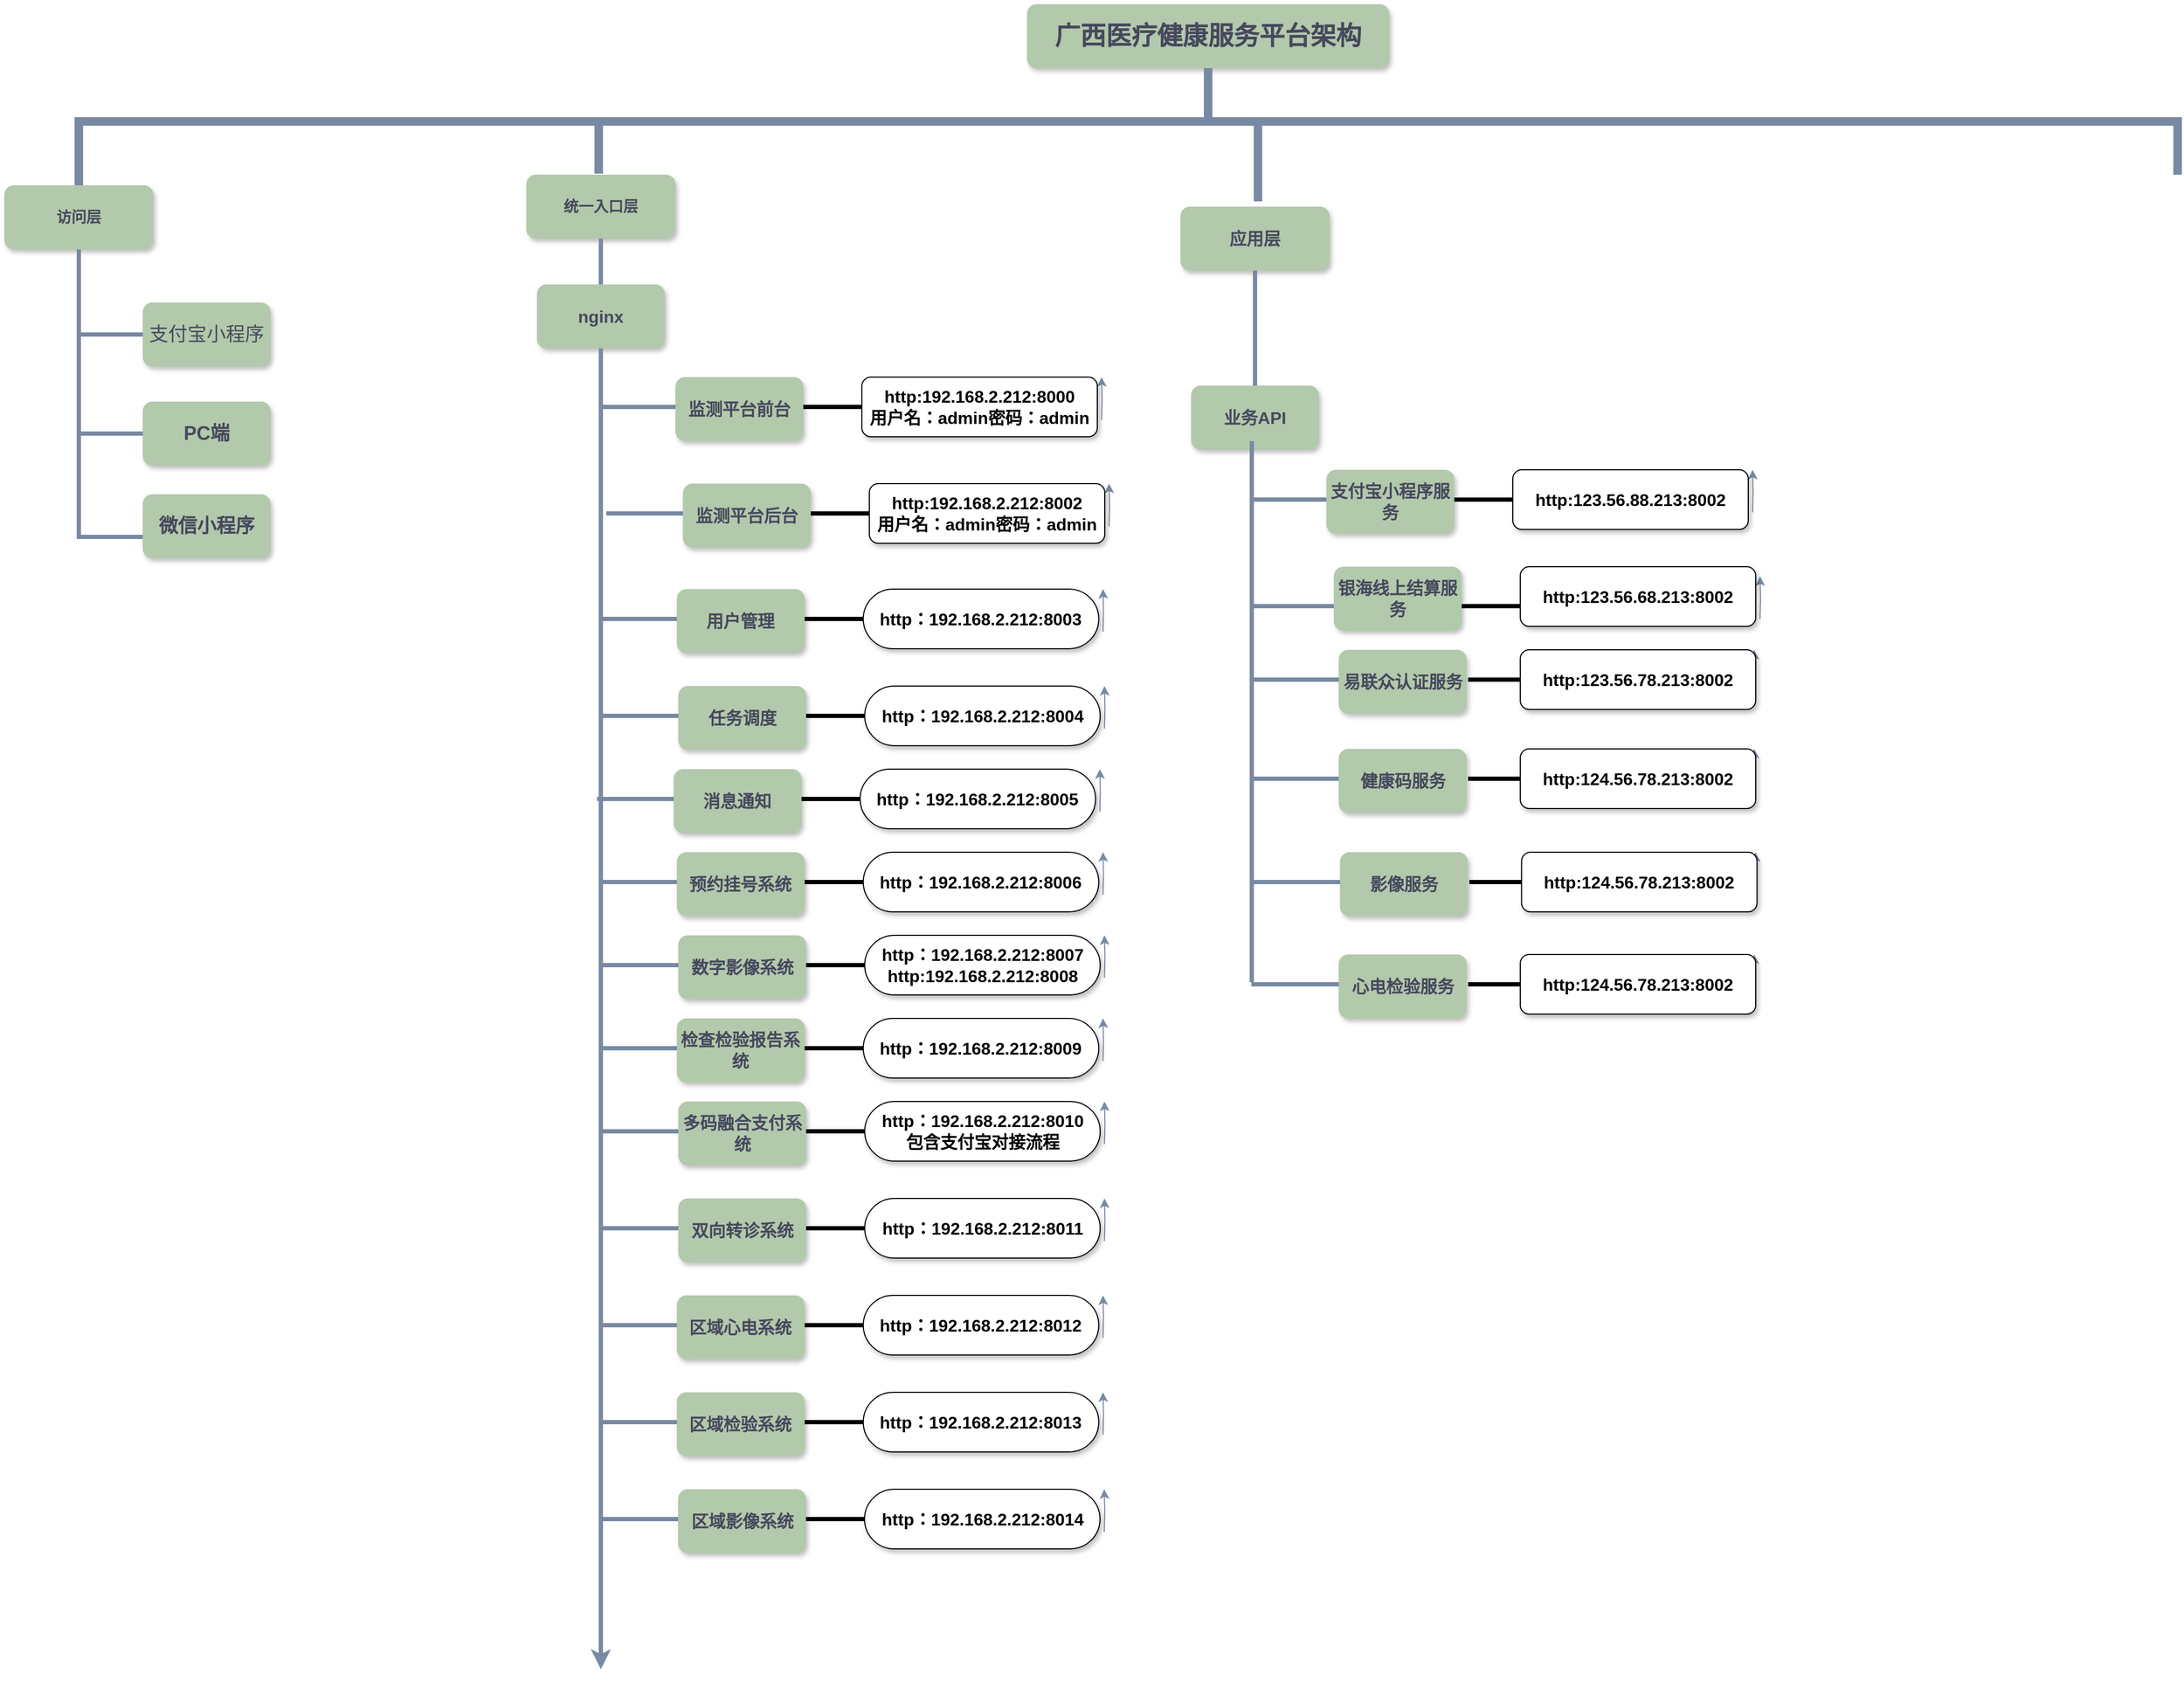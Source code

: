 <mxfile version="13.9.2" type="github">
  <diagram name="Page-1" id="64c3da0e-402f-94eb-ee01-a36477274f13">
    <mxGraphModel dx="2844" dy="1524" grid="1" gridSize="13" guides="1" tooltips="1" connect="1" arrows="1" fold="1" page="1" pageScale="1" pageWidth="1169" pageHeight="826" math="0" shadow="0">
      <root>
        <mxCell id="0" />
        <mxCell id="1" parent="0" />
        <mxCell id="2" value="广西医疗健康服务平台架构" style="whiteSpace=wrap;rounded=1;shadow=1;fillColor=#B2C9AB;strokeColor=none;fontColor=#46495D;fontStyle=1;fontSize=24" parent="1" vertex="1">
          <mxGeometry x="1000" y="10" width="340" height="60" as="geometry" />
        </mxCell>
        <mxCell id="3" value="访问层" style="whiteSpace=wrap;rounded=1;fillColor=#B2C9AB;strokeColor=none;shadow=1;fontColor=#46495D;fontStyle=1;fontSize=14" parent="1" vertex="1">
          <mxGeometry x="40" y="180" width="140" height="60" as="geometry" />
        </mxCell>
        <mxCell id="4" value="统一入口层" style="whiteSpace=wrap;rounded=1;fillColor=#B2C9AB;strokeColor=none;shadow=1;fontColor=#46495D;fontStyle=1;fontSize=14" parent="1" vertex="1">
          <mxGeometry x="530" y="170.0" width="140" height="60" as="geometry" />
        </mxCell>
        <mxCell id="23" value="支付宝小程序" style="whiteSpace=wrap;rounded=1;fillColor=#B2C9AB;strokeColor=none;shadow=1;fontColor=#46495D;fontStyle=0;fontSize=18;" parent="1" vertex="1">
          <mxGeometry x="170.0" y="290.0" width="120" height="60" as="geometry" />
        </mxCell>
        <mxCell id="24" value="PC端" style="whiteSpace=wrap;rounded=1;fillColor=#B2C9AB;strokeColor=none;shadow=1;fontColor=#46495D;fontStyle=1;fontSize=18;" parent="1" vertex="1">
          <mxGeometry x="170.0" y="383.0" width="120" height="60" as="geometry" />
        </mxCell>
        <mxCell id="26" value="微信小程序" style="whiteSpace=wrap;rounded=1;fillColor=#B2C9AB;strokeColor=none;shadow=1;fontColor=#46495D;fontStyle=1;fontSize=18;" parent="1" vertex="1">
          <mxGeometry x="170.0" y="470.0" width="120" height="60" as="geometry" />
        </mxCell>
        <mxCell id="43" value="nginx" style="whiteSpace=wrap;rounded=1;fillColor=#B2C9AB;strokeColor=none;shadow=1;fontColor=#46495D;fontStyle=1;fontSize=16;" parent="1" vertex="1">
          <mxGeometry x="540.0" y="273.0" width="120" height="60" as="geometry" />
        </mxCell>
        <mxCell id="103" value="" style="edgeStyle=elbowEdgeStyle;elbow=vertical;rounded=0;fontColor=#46495D;endArrow=none;endFill=0;strokeWidth=4;strokeColor=#788AA3;" parent="1" source="3" edge="1">
          <mxGeometry width="100" height="100" relative="1" as="geometry">
            <mxPoint x="20" y="290" as="sourcePoint" />
            <mxPoint x="110" y="360" as="targetPoint" />
          </mxGeometry>
        </mxCell>
        <mxCell id="105" value="" style="edgeStyle=elbowEdgeStyle;elbow=horizontal;rounded=0;fontColor=#46495D;endArrow=none;endFill=0;strokeWidth=4;strokeColor=#788AA3;" parent="1" target="23" edge="1">
          <mxGeometry width="100" height="100" relative="1" as="geometry">
            <mxPoint x="110" y="360" as="sourcePoint" />
            <mxPoint x="110" y="380" as="targetPoint" />
            <Array as="points">
              <mxPoint x="110" y="430" />
              <mxPoint x="50" y="380" />
            </Array>
          </mxGeometry>
        </mxCell>
        <mxCell id="106" value="" style="edgeStyle=elbowEdgeStyle;elbow=horizontal;rounded=0;fontColor=#46495D;endArrow=none;endFill=0;strokeWidth=4;strokeColor=#788AA3;" parent="1" target="24" edge="1">
          <mxGeometry width="100" height="100" relative="1" as="geometry">
            <mxPoint x="110" y="360" as="sourcePoint" />
            <mxPoint x="80" y="440" as="targetPoint" />
            <Array as="points">
              <mxPoint x="110" y="480" />
              <mxPoint x="50" y="400" />
            </Array>
          </mxGeometry>
        </mxCell>
        <mxCell id="109" value="" style="edgeStyle=elbowEdgeStyle;elbow=horizontal;rounded=0;fontColor=#46495D;endArrow=none;endFill=0;strokeWidth=4;strokeColor=#788AA3;" parent="1" target="26" edge="1">
          <mxGeometry width="100" height="100" relative="1" as="geometry">
            <mxPoint x="110" y="340" as="sourcePoint" />
            <mxPoint x="100" y="460" as="targetPoint" />
            <Array as="points">
              <mxPoint x="110" y="510" />
              <mxPoint x="50" y="410" />
            </Array>
          </mxGeometry>
        </mxCell>
        <mxCell id="116" value="" style="edgeStyle=elbowEdgeStyle;elbow=vertical;rounded=0;fontColor=#46495D;endArrow=none;endFill=0;strokeWidth=4;strokeColor=#788AA3;" parent="1" source="4" target="43" edge="1">
          <mxGeometry width="100" height="100" relative="1" as="geometry">
            <mxPoint x="240" y="240.0" as="sourcePoint" />
            <mxPoint x="140" y="310" as="targetPoint" />
          </mxGeometry>
        </mxCell>
        <mxCell id="D-E3E2ECpoi-iPH8ubSQ-251" value="" style="edgeStyle=orthogonalEdgeStyle;curved=0;rounded=1;sketch=0;orthogonalLoop=1;jettySize=auto;html=1;strokeColor=#788AA3;fillColor=#B2C9AB;fontSize=18;fontColor=#46495D;" edge="1" parent="1">
          <mxGeometry relative="1" as="geometry">
            <mxPoint x="1070.0" y="400" as="sourcePoint" />
            <mxPoint x="1070.0" y="360" as="targetPoint" />
          </mxGeometry>
        </mxCell>
        <mxCell id="229" value="" style="edgeStyle=elbowEdgeStyle;elbow=vertical;rounded=0;fontColor=#46495D;endArrow=none;endFill=0;strokeWidth=8;strokeColor=#788AA3;" parent="1" source="2" target="3" edge="1">
          <mxGeometry width="100" height="100" relative="1" as="geometry">
            <mxPoint x="540" y="140" as="sourcePoint" />
            <mxPoint x="640" y="40" as="targetPoint" />
            <Array as="points">
              <mxPoint x="637" y="120" />
            </Array>
          </mxGeometry>
        </mxCell>
        <mxCell id="234" value="" style="edgeStyle=elbowEdgeStyle;elbow=vertical;rounded=0;fontColor=#46495D;endArrow=none;endFill=0;strokeWidth=8;strokeColor=#788AA3;" parent="1" source="2" edge="1">
          <mxGeometry width="100" height="100" relative="1" as="geometry">
            <mxPoint x="590" y="190" as="sourcePoint" />
            <mxPoint x="2080" y="170.0" as="targetPoint" />
            <Array as="points">
              <mxPoint x="1677" y="120" />
            </Array>
          </mxGeometry>
        </mxCell>
        <mxCell id="D-E3E2ECpoi-iPH8ubSQ-250" value="" style="edgeStyle=elbowEdgeStyle;elbow=vertical;rounded=0;fontColor=#46495D;endArrow=none;endFill=0;strokeWidth=8;strokeColor=#788AA3;" edge="1" parent="1">
          <mxGeometry width="100" height="100" relative="1" as="geometry">
            <mxPoint x="598" y="117" as="sourcePoint" />
            <mxPoint x="598" y="169" as="targetPoint" />
          </mxGeometry>
        </mxCell>
        <mxCell id="D-E3E2ECpoi-iPH8ubSQ-332" style="edgeStyle=orthogonalEdgeStyle;curved=0;rounded=1;sketch=0;orthogonalLoop=1;jettySize=auto;html=1;exitX=1;exitY=0.5;exitDx=0;exitDy=0;exitPerimeter=0;strokeColor=#788AA3;strokeWidth=4;fillColor=#B2C9AB;fontSize=16;fontColor=#46495D;" edge="1" parent="1" source="D-E3E2ECpoi-iPH8ubSQ-257">
          <mxGeometry relative="1" as="geometry">
            <mxPoint x="600" y="1573" as="targetPoint" />
          </mxGeometry>
        </mxCell>
        <mxCell id="D-E3E2ECpoi-iPH8ubSQ-257" value="" style="line;strokeWidth=4;direction=south;html=1;rounded=0;sketch=0;fillColor=#B2C9AB;fontSize=16;fontColor=#46495D;strokeColor=#788AA3;" vertex="1" parent="1">
          <mxGeometry x="595" y="333" width="10" height="967" as="geometry" />
        </mxCell>
        <mxCell id="D-E3E2ECpoi-iPH8ubSQ-258" value="" style="line;strokeWidth=4;html=1;perimeter=backbonePerimeter;points=[];outlineConnect=0;rounded=0;sketch=0;fillColor=#B2C9AB;fontSize=16;fontColor=#46495D;strokeColor=#788AA3;" vertex="1" parent="1">
          <mxGeometry x="598" y="383" width="104" height="10" as="geometry" />
        </mxCell>
        <mxCell id="D-E3E2ECpoi-iPH8ubSQ-263" value="监测平台前台" style="whiteSpace=wrap;rounded=1;fillColor=#B2C9AB;strokeColor=none;shadow=1;fontColor=#46495D;fontStyle=1;fontSize=16;" vertex="1" parent="1">
          <mxGeometry x="670.0" y="360.0" width="120" height="60" as="geometry" />
        </mxCell>
        <mxCell id="D-E3E2ECpoi-iPH8ubSQ-266" value="" style="line;strokeWidth=4;html=1;perimeter=backbonePerimeter;points=[];outlineConnect=0;rounded=0;sketch=0;fillColor=#B2C9AB;fontSize=16;fontColor=#46495D;" vertex="1" parent="1">
          <mxGeometry x="790" y="383" width="81" height="10" as="geometry" />
        </mxCell>
        <mxCell id="D-E3E2ECpoi-iPH8ubSQ-267" value="http:192.168.2.212:8000&#xa;用户名：admin密码：admin" style="whiteSpace=wrap;rounded=1;shadow=1;fontStyle=1;fontSize=16;" vertex="1" parent="1">
          <mxGeometry x="845" y="360" width="221" height="56" as="geometry" />
        </mxCell>
        <mxCell id="D-E3E2ECpoi-iPH8ubSQ-269" value="" style="edgeStyle=orthogonalEdgeStyle;curved=0;rounded=1;sketch=0;orthogonalLoop=1;jettySize=auto;html=1;strokeColor=#788AA3;fillColor=#B2C9AB;fontSize=18;fontColor=#46495D;" edge="1" parent="1">
          <mxGeometry relative="1" as="geometry">
            <mxPoint x="1077.0" y="500" as="sourcePoint" />
            <mxPoint x="1077.0" y="460" as="targetPoint" />
          </mxGeometry>
        </mxCell>
        <mxCell id="D-E3E2ECpoi-iPH8ubSQ-270" value="" style="line;strokeWidth=4;html=1;perimeter=backbonePerimeter;points=[];outlineConnect=0;rounded=0;sketch=0;fillColor=#B2C9AB;fontSize=16;fontColor=#46495D;strokeColor=#788AA3;" vertex="1" parent="1">
          <mxGeometry x="605" y="483" width="104" height="10" as="geometry" />
        </mxCell>
        <mxCell id="D-E3E2ECpoi-iPH8ubSQ-271" value="监测平台后台" style="whiteSpace=wrap;rounded=1;fillColor=#B2C9AB;strokeColor=none;shadow=1;fontColor=#46495D;fontStyle=1;fontSize=16;" vertex="1" parent="1">
          <mxGeometry x="677.0" y="460.0" width="120" height="60" as="geometry" />
        </mxCell>
        <mxCell id="D-E3E2ECpoi-iPH8ubSQ-272" value="" style="line;strokeWidth=4;html=1;perimeter=backbonePerimeter;points=[];outlineConnect=0;rounded=0;sketch=0;fillColor=#B2C9AB;fontSize=16;fontColor=#46495D;" vertex="1" parent="1">
          <mxGeometry x="797" y="483" width="81" height="10" as="geometry" />
        </mxCell>
        <mxCell id="D-E3E2ECpoi-iPH8ubSQ-273" value="http:192.168.2.212:8002&#xa;用户名：admin密码：admin" style="whiteSpace=wrap;rounded=1;shadow=1;fontStyle=1;fontSize=16;" vertex="1" parent="1">
          <mxGeometry x="852" y="460" width="221" height="56" as="geometry" />
        </mxCell>
        <mxCell id="D-E3E2ECpoi-iPH8ubSQ-278" value="" style="edgeStyle=orthogonalEdgeStyle;curved=0;rounded=1;sketch=0;orthogonalLoop=1;jettySize=auto;html=1;strokeColor=#788AA3;fillColor=#B2C9AB;fontSize=18;fontColor=#46495D;" edge="1" parent="1">
          <mxGeometry relative="1" as="geometry">
            <mxPoint x="1071.33" y="599" as="sourcePoint" />
            <mxPoint x="1071.33" y="559" as="targetPoint" />
          </mxGeometry>
        </mxCell>
        <mxCell id="D-E3E2ECpoi-iPH8ubSQ-279" value="" style="line;strokeWidth=4;html=1;perimeter=backbonePerimeter;points=[];outlineConnect=0;rounded=0;sketch=0;fillColor=#B2C9AB;fontSize=16;fontColor=#46495D;strokeColor=#788AA3;" vertex="1" parent="1">
          <mxGeometry x="599.33" y="582" width="97" height="10" as="geometry" />
        </mxCell>
        <mxCell id="D-E3E2ECpoi-iPH8ubSQ-280" value="用户管理" style="whiteSpace=wrap;rounded=1;fillColor=#B2C9AB;strokeColor=none;shadow=1;fontColor=#46495D;fontStyle=1;fontSize=16;" vertex="1" parent="1">
          <mxGeometry x="671.33" y="559.0" width="120" height="60" as="geometry" />
        </mxCell>
        <mxCell id="D-E3E2ECpoi-iPH8ubSQ-281" value="" style="line;strokeWidth=4;html=1;perimeter=backbonePerimeter;points=[];outlineConnect=0;rounded=0;sketch=0;fillColor=#B2C9AB;fontSize=16;fontColor=#46495D;" vertex="1" parent="1">
          <mxGeometry x="791.33" y="582" width="81" height="10" as="geometry" />
        </mxCell>
        <mxCell id="D-E3E2ECpoi-iPH8ubSQ-282" value="http：192.168.2.212:8003" style="whiteSpace=wrap;rounded=1;shadow=1;fontStyle=1;fontSize=16;arcSize=50;" vertex="1" parent="1">
          <mxGeometry x="846.33" y="559" width="221" height="56" as="geometry" />
        </mxCell>
        <mxCell id="D-E3E2ECpoi-iPH8ubSQ-283" value="" style="edgeStyle=orthogonalEdgeStyle;curved=0;rounded=1;sketch=0;orthogonalLoop=1;jettySize=auto;html=1;strokeColor=#788AA3;fillColor=#B2C9AB;fontSize=18;fontColor=#46495D;" edge="1" parent="1">
          <mxGeometry relative="1" as="geometry">
            <mxPoint x="1072.67" y="690.0" as="sourcePoint" />
            <mxPoint x="1072.67" y="650.0" as="targetPoint" />
          </mxGeometry>
        </mxCell>
        <mxCell id="D-E3E2ECpoi-iPH8ubSQ-284" value="" style="line;strokeWidth=4;html=1;perimeter=backbonePerimeter;points=[];outlineConnect=0;rounded=0;sketch=0;fillColor=#B2C9AB;fontSize=16;fontColor=#46495D;strokeColor=#788AA3;" vertex="1" parent="1">
          <mxGeometry x="600.67" y="673" width="97" height="10" as="geometry" />
        </mxCell>
        <mxCell id="D-E3E2ECpoi-iPH8ubSQ-285" value="任务调度" style="whiteSpace=wrap;rounded=1;fillColor=#B2C9AB;strokeColor=none;shadow=1;fontColor=#46495D;fontStyle=1;fontSize=16;" vertex="1" parent="1">
          <mxGeometry x="672.67" y="650.0" width="120" height="60" as="geometry" />
        </mxCell>
        <mxCell id="D-E3E2ECpoi-iPH8ubSQ-286" value="" style="line;strokeWidth=4;html=1;perimeter=backbonePerimeter;points=[];outlineConnect=0;rounded=0;sketch=0;fillColor=#B2C9AB;fontSize=16;fontColor=#46495D;" vertex="1" parent="1">
          <mxGeometry x="792.67" y="673" width="81" height="10" as="geometry" />
        </mxCell>
        <mxCell id="D-E3E2ECpoi-iPH8ubSQ-287" value="http：192.168.2.212:8004" style="whiteSpace=wrap;rounded=1;shadow=1;fontStyle=1;fontSize=16;arcSize=50;" vertex="1" parent="1">
          <mxGeometry x="847.67" y="650" width="221" height="56" as="geometry" />
        </mxCell>
        <mxCell id="D-E3E2ECpoi-iPH8ubSQ-288" value="" style="edgeStyle=orthogonalEdgeStyle;curved=0;rounded=1;sketch=0;orthogonalLoop=1;jettySize=auto;html=1;strokeColor=#788AA3;fillColor=#B2C9AB;fontSize=18;fontColor=#46495D;" edge="1" parent="1">
          <mxGeometry relative="1" as="geometry">
            <mxPoint x="1068.34" y="768.0" as="sourcePoint" />
            <mxPoint x="1068.34" y="728.0" as="targetPoint" />
          </mxGeometry>
        </mxCell>
        <mxCell id="D-E3E2ECpoi-iPH8ubSQ-289" value="" style="line;strokeWidth=4;html=1;perimeter=backbonePerimeter;points=[];outlineConnect=0;rounded=0;sketch=0;fillColor=#B2C9AB;fontSize=16;fontColor=#46495D;strokeColor=#788AA3;" vertex="1" parent="1">
          <mxGeometry x="596.34" y="751" width="97" height="10" as="geometry" />
        </mxCell>
        <mxCell id="D-E3E2ECpoi-iPH8ubSQ-290" value="消息通知" style="whiteSpace=wrap;rounded=1;fillColor=#B2C9AB;strokeColor=none;shadow=1;fontColor=#46495D;fontStyle=1;fontSize=16;" vertex="1" parent="1">
          <mxGeometry x="668.34" y="728.0" width="120" height="60" as="geometry" />
        </mxCell>
        <mxCell id="D-E3E2ECpoi-iPH8ubSQ-291" value="" style="line;strokeWidth=4;html=1;perimeter=backbonePerimeter;points=[];outlineConnect=0;rounded=0;sketch=0;fillColor=#B2C9AB;fontSize=16;fontColor=#46495D;" vertex="1" parent="1">
          <mxGeometry x="788.34" y="751" width="81" height="10" as="geometry" />
        </mxCell>
        <mxCell id="D-E3E2ECpoi-iPH8ubSQ-292" value="http：192.168.2.212:8005" style="whiteSpace=wrap;rounded=1;shadow=1;fontStyle=1;fontSize=16;arcSize=50;" vertex="1" parent="1">
          <mxGeometry x="843.34" y="728" width="221" height="56" as="geometry" />
        </mxCell>
        <mxCell id="D-E3E2ECpoi-iPH8ubSQ-295" value="" style="edgeStyle=orthogonalEdgeStyle;curved=0;rounded=1;sketch=0;orthogonalLoop=1;jettySize=auto;html=1;strokeColor=#788AA3;fillColor=#B2C9AB;fontSize=18;fontColor=#46495D;" edge="1" parent="1">
          <mxGeometry relative="1" as="geometry">
            <mxPoint x="1071.33" y="846.0" as="sourcePoint" />
            <mxPoint x="1071.33" y="806.0" as="targetPoint" />
          </mxGeometry>
        </mxCell>
        <mxCell id="D-E3E2ECpoi-iPH8ubSQ-296" value="" style="line;strokeWidth=4;html=1;perimeter=backbonePerimeter;points=[];outlineConnect=0;rounded=0;sketch=0;fillColor=#B2C9AB;fontSize=16;fontColor=#46495D;strokeColor=#788AA3;" vertex="1" parent="1">
          <mxGeometry x="599.33" y="829" width="97" height="10" as="geometry" />
        </mxCell>
        <mxCell id="D-E3E2ECpoi-iPH8ubSQ-297" value="预约挂号系统" style="whiteSpace=wrap;rounded=1;fillColor=#B2C9AB;strokeColor=none;shadow=1;fontColor=#46495D;fontStyle=1;fontSize=16;" vertex="1" parent="1">
          <mxGeometry x="671.33" y="806.0" width="120" height="60" as="geometry" />
        </mxCell>
        <mxCell id="D-E3E2ECpoi-iPH8ubSQ-298" value="" style="line;strokeWidth=4;html=1;perimeter=backbonePerimeter;points=[];outlineConnect=0;rounded=0;sketch=0;fillColor=#B2C9AB;fontSize=16;fontColor=#46495D;" vertex="1" parent="1">
          <mxGeometry x="791.33" y="829" width="81" height="10" as="geometry" />
        </mxCell>
        <mxCell id="D-E3E2ECpoi-iPH8ubSQ-299" value="http：192.168.2.212:8006" style="whiteSpace=wrap;rounded=1;shadow=1;fontStyle=1;fontSize=16;arcSize=50;" vertex="1" parent="1">
          <mxGeometry x="846.33" y="806" width="221" height="56" as="geometry" />
        </mxCell>
        <mxCell id="D-E3E2ECpoi-iPH8ubSQ-303" value="" style="edgeStyle=orthogonalEdgeStyle;curved=0;rounded=1;sketch=0;orthogonalLoop=1;jettySize=auto;html=1;strokeColor=#788AA3;fillColor=#B2C9AB;fontSize=18;fontColor=#46495D;" edge="1" parent="1">
          <mxGeometry relative="1" as="geometry">
            <mxPoint x="1072.67" y="924.0" as="sourcePoint" />
            <mxPoint x="1072.67" y="884.0" as="targetPoint" />
          </mxGeometry>
        </mxCell>
        <mxCell id="D-E3E2ECpoi-iPH8ubSQ-304" value="" style="line;strokeWidth=4;html=1;perimeter=backbonePerimeter;points=[];outlineConnect=0;rounded=0;sketch=0;fillColor=#B2C9AB;fontSize=16;fontColor=#46495D;strokeColor=#788AA3;" vertex="1" parent="1">
          <mxGeometry x="600.67" y="907" width="97" height="10" as="geometry" />
        </mxCell>
        <mxCell id="D-E3E2ECpoi-iPH8ubSQ-305" value="数字影像系统" style="whiteSpace=wrap;rounded=1;fillColor=#B2C9AB;strokeColor=none;shadow=1;fontColor=#46495D;fontStyle=1;fontSize=16;" vertex="1" parent="1">
          <mxGeometry x="672.67" y="884.0" width="120" height="60" as="geometry" />
        </mxCell>
        <mxCell id="D-E3E2ECpoi-iPH8ubSQ-306" value="" style="line;strokeWidth=4;html=1;perimeter=backbonePerimeter;points=[];outlineConnect=0;rounded=0;sketch=0;fillColor=#B2C9AB;fontSize=16;fontColor=#46495D;" vertex="1" parent="1">
          <mxGeometry x="792.67" y="907" width="81" height="10" as="geometry" />
        </mxCell>
        <mxCell id="D-E3E2ECpoi-iPH8ubSQ-307" value="http：192.168.2.212:8007&#xa;http:192.168.2.212:8008" style="whiteSpace=wrap;rounded=1;shadow=1;fontStyle=1;fontSize=16;arcSize=50;" vertex="1" parent="1">
          <mxGeometry x="847.67" y="884" width="221" height="56" as="geometry" />
        </mxCell>
        <mxCell id="D-E3E2ECpoi-iPH8ubSQ-310" value="" style="edgeStyle=orthogonalEdgeStyle;curved=0;rounded=1;sketch=0;orthogonalLoop=1;jettySize=auto;html=1;strokeColor=#788AA3;fillColor=#B2C9AB;fontSize=18;fontColor=#46495D;" edge="1" parent="1">
          <mxGeometry relative="1" as="geometry">
            <mxPoint x="1071.33" y="1002.0" as="sourcePoint" />
            <mxPoint x="1071.33" y="962.0" as="targetPoint" />
          </mxGeometry>
        </mxCell>
        <mxCell id="D-E3E2ECpoi-iPH8ubSQ-311" value="" style="line;strokeWidth=4;html=1;perimeter=backbonePerimeter;points=[];outlineConnect=0;rounded=0;sketch=0;fillColor=#B2C9AB;fontSize=16;fontColor=#46495D;strokeColor=#788AA3;" vertex="1" parent="1">
          <mxGeometry x="599.33" y="985" width="97" height="10" as="geometry" />
        </mxCell>
        <mxCell id="D-E3E2ECpoi-iPH8ubSQ-312" value="检查检验报告系统" style="whiteSpace=wrap;rounded=1;fillColor=#B2C9AB;strokeColor=none;shadow=1;fontColor=#46495D;fontStyle=1;fontSize=16;" vertex="1" parent="1">
          <mxGeometry x="671.33" y="962.0" width="120" height="60" as="geometry" />
        </mxCell>
        <mxCell id="D-E3E2ECpoi-iPH8ubSQ-313" value="" style="line;strokeWidth=4;html=1;perimeter=backbonePerimeter;points=[];outlineConnect=0;rounded=0;sketch=0;fillColor=#B2C9AB;fontSize=16;fontColor=#46495D;" vertex="1" parent="1">
          <mxGeometry x="791.33" y="985" width="81" height="10" as="geometry" />
        </mxCell>
        <mxCell id="D-E3E2ECpoi-iPH8ubSQ-314" value="http：192.168.2.212:8009" style="whiteSpace=wrap;rounded=1;shadow=1;fontStyle=1;fontSize=16;arcSize=50;" vertex="1" parent="1">
          <mxGeometry x="846.33" y="962" width="221" height="56" as="geometry" />
        </mxCell>
        <mxCell id="D-E3E2ECpoi-iPH8ubSQ-317" value="" style="edgeStyle=orthogonalEdgeStyle;curved=0;rounded=1;sketch=0;orthogonalLoop=1;jettySize=auto;html=1;strokeColor=#788AA3;fillColor=#B2C9AB;fontSize=18;fontColor=#46495D;" edge="1" parent="1">
          <mxGeometry relative="1" as="geometry">
            <mxPoint x="1072.67" y="1080.0" as="sourcePoint" />
            <mxPoint x="1072.67" y="1040.0" as="targetPoint" />
          </mxGeometry>
        </mxCell>
        <mxCell id="D-E3E2ECpoi-iPH8ubSQ-318" value="" style="line;strokeWidth=4;html=1;perimeter=backbonePerimeter;points=[];outlineConnect=0;rounded=0;sketch=0;fillColor=#B2C9AB;fontSize=16;fontColor=#46495D;strokeColor=#788AA3;" vertex="1" parent="1">
          <mxGeometry x="600.67" y="1063" width="97" height="10" as="geometry" />
        </mxCell>
        <mxCell id="D-E3E2ECpoi-iPH8ubSQ-319" value="多码融合支付系统" style="whiteSpace=wrap;rounded=1;fillColor=#B2C9AB;strokeColor=none;shadow=1;fontColor=#46495D;fontStyle=1;fontSize=16;" vertex="1" parent="1">
          <mxGeometry x="672.67" y="1040" width="120" height="60" as="geometry" />
        </mxCell>
        <mxCell id="D-E3E2ECpoi-iPH8ubSQ-320" value="" style="line;strokeWidth=4;html=1;perimeter=backbonePerimeter;points=[];outlineConnect=0;rounded=0;sketch=0;fillColor=#B2C9AB;fontSize=16;fontColor=#46495D;" vertex="1" parent="1">
          <mxGeometry x="792.67" y="1063" width="81" height="10" as="geometry" />
        </mxCell>
        <mxCell id="D-E3E2ECpoi-iPH8ubSQ-321" value="http：192.168.2.212:8010&#xa;包含支付宝对接流程" style="whiteSpace=wrap;rounded=1;shadow=1;fontStyle=1;fontSize=16;arcSize=50;" vertex="1" parent="1">
          <mxGeometry x="847.67" y="1040" width="221" height="56" as="geometry" />
        </mxCell>
        <mxCell id="D-E3E2ECpoi-iPH8ubSQ-322" value="" style="edgeStyle=orthogonalEdgeStyle;curved=0;rounded=1;sketch=0;orthogonalLoop=1;jettySize=auto;html=1;strokeColor=#788AA3;fillColor=#B2C9AB;fontSize=18;fontColor=#46495D;" edge="1" parent="1">
          <mxGeometry relative="1" as="geometry">
            <mxPoint x="1072.67" y="1171.0" as="sourcePoint" />
            <mxPoint x="1072.67" y="1131.0" as="targetPoint" />
          </mxGeometry>
        </mxCell>
        <mxCell id="D-E3E2ECpoi-iPH8ubSQ-323" value="" style="line;strokeWidth=4;html=1;perimeter=backbonePerimeter;points=[];outlineConnect=0;rounded=0;sketch=0;fillColor=#B2C9AB;fontSize=16;fontColor=#46495D;strokeColor=#788AA3;" vertex="1" parent="1">
          <mxGeometry x="600.67" y="1154" width="97" height="10" as="geometry" />
        </mxCell>
        <mxCell id="D-E3E2ECpoi-iPH8ubSQ-324" value="双向转诊系统" style="whiteSpace=wrap;rounded=1;fillColor=#B2C9AB;strokeColor=none;shadow=1;fontColor=#46495D;fontStyle=1;fontSize=16;" vertex="1" parent="1">
          <mxGeometry x="672.67" y="1131" width="120" height="60" as="geometry" />
        </mxCell>
        <mxCell id="D-E3E2ECpoi-iPH8ubSQ-325" value="" style="line;strokeWidth=4;html=1;perimeter=backbonePerimeter;points=[];outlineConnect=0;rounded=0;sketch=0;fillColor=#B2C9AB;fontSize=16;fontColor=#46495D;" vertex="1" parent="1">
          <mxGeometry x="792.67" y="1154" width="81" height="10" as="geometry" />
        </mxCell>
        <mxCell id="D-E3E2ECpoi-iPH8ubSQ-326" value="http：192.168.2.212:8011" style="whiteSpace=wrap;rounded=1;shadow=1;fontStyle=1;fontSize=16;arcSize=50;" vertex="1" parent="1">
          <mxGeometry x="847.67" y="1131" width="221" height="56" as="geometry" />
        </mxCell>
        <mxCell id="D-E3E2ECpoi-iPH8ubSQ-327" value="" style="edgeStyle=orthogonalEdgeStyle;curved=0;rounded=1;sketch=0;orthogonalLoop=1;jettySize=auto;html=1;strokeColor=#788AA3;fillColor=#B2C9AB;fontSize=18;fontColor=#46495D;" edge="1" parent="1">
          <mxGeometry relative="1" as="geometry">
            <mxPoint x="1071.33" y="1262.0" as="sourcePoint" />
            <mxPoint x="1071.33" y="1222.0" as="targetPoint" />
          </mxGeometry>
        </mxCell>
        <mxCell id="D-E3E2ECpoi-iPH8ubSQ-328" value="" style="line;strokeWidth=4;html=1;perimeter=backbonePerimeter;points=[];outlineConnect=0;rounded=0;sketch=0;fillColor=#B2C9AB;fontSize=16;fontColor=#46495D;strokeColor=#788AA3;" vertex="1" parent="1">
          <mxGeometry x="599.33" y="1245" width="97" height="10" as="geometry" />
        </mxCell>
        <mxCell id="D-E3E2ECpoi-iPH8ubSQ-329" value="区域心电系统" style="whiteSpace=wrap;rounded=1;fillColor=#B2C9AB;strokeColor=none;shadow=1;fontColor=#46495D;fontStyle=1;fontSize=16;" vertex="1" parent="1">
          <mxGeometry x="671.33" y="1222" width="120" height="60" as="geometry" />
        </mxCell>
        <mxCell id="D-E3E2ECpoi-iPH8ubSQ-330" value="" style="line;strokeWidth=4;html=1;perimeter=backbonePerimeter;points=[];outlineConnect=0;rounded=0;sketch=0;fillColor=#B2C9AB;fontSize=16;fontColor=#46495D;" vertex="1" parent="1">
          <mxGeometry x="791.33" y="1245" width="81" height="10" as="geometry" />
        </mxCell>
        <mxCell id="D-E3E2ECpoi-iPH8ubSQ-331" value="http：192.168.2.212:8012" style="whiteSpace=wrap;rounded=1;shadow=1;fontStyle=1;fontSize=16;arcSize=50;" vertex="1" parent="1">
          <mxGeometry x="846.33" y="1222" width="221" height="56" as="geometry" />
        </mxCell>
        <mxCell id="D-E3E2ECpoi-iPH8ubSQ-333" value="" style="edgeStyle=orthogonalEdgeStyle;curved=0;rounded=1;sketch=0;orthogonalLoop=1;jettySize=auto;html=1;strokeColor=#788AA3;fillColor=#B2C9AB;fontSize=18;fontColor=#46495D;" edge="1" parent="1">
          <mxGeometry relative="1" as="geometry">
            <mxPoint x="1071.33" y="1353.0" as="sourcePoint" />
            <mxPoint x="1071.33" y="1313.0" as="targetPoint" />
          </mxGeometry>
        </mxCell>
        <mxCell id="D-E3E2ECpoi-iPH8ubSQ-334" value="" style="line;strokeWidth=4;html=1;perimeter=backbonePerimeter;points=[];outlineConnect=0;rounded=0;sketch=0;fillColor=#B2C9AB;fontSize=16;fontColor=#46495D;strokeColor=#788AA3;" vertex="1" parent="1">
          <mxGeometry x="599.33" y="1336" width="97" height="10" as="geometry" />
        </mxCell>
        <mxCell id="D-E3E2ECpoi-iPH8ubSQ-335" value="区域检验系统" style="whiteSpace=wrap;rounded=1;fillColor=#B2C9AB;strokeColor=none;shadow=1;fontColor=#46495D;fontStyle=1;fontSize=16;" vertex="1" parent="1">
          <mxGeometry x="671.33" y="1313" width="120" height="60" as="geometry" />
        </mxCell>
        <mxCell id="D-E3E2ECpoi-iPH8ubSQ-336" value="" style="line;strokeWidth=4;html=1;perimeter=backbonePerimeter;points=[];outlineConnect=0;rounded=0;sketch=0;fillColor=#B2C9AB;fontSize=16;fontColor=#46495D;" vertex="1" parent="1">
          <mxGeometry x="791.33" y="1336" width="81" height="10" as="geometry" />
        </mxCell>
        <mxCell id="D-E3E2ECpoi-iPH8ubSQ-337" value="http：192.168.2.212:8013" style="whiteSpace=wrap;rounded=1;shadow=1;fontStyle=1;fontSize=16;arcSize=50;" vertex="1" parent="1">
          <mxGeometry x="846.33" y="1313" width="221" height="56" as="geometry" />
        </mxCell>
        <mxCell id="D-E3E2ECpoi-iPH8ubSQ-343" value="" style="edgeStyle=orthogonalEdgeStyle;curved=0;rounded=1;sketch=0;orthogonalLoop=1;jettySize=auto;html=1;strokeColor=#788AA3;fillColor=#B2C9AB;fontSize=18;fontColor=#46495D;" edge="1" parent="1">
          <mxGeometry relative="1" as="geometry">
            <mxPoint x="1072.5" y="1444.0" as="sourcePoint" />
            <mxPoint x="1072.5" y="1404.0" as="targetPoint" />
          </mxGeometry>
        </mxCell>
        <mxCell id="D-E3E2ECpoi-iPH8ubSQ-344" value="" style="line;strokeWidth=4;html=1;perimeter=backbonePerimeter;points=[];outlineConnect=0;rounded=0;sketch=0;fillColor=#B2C9AB;fontSize=16;fontColor=#46495D;strokeColor=#788AA3;" vertex="1" parent="1">
          <mxGeometry x="600.5" y="1427" width="97" height="10" as="geometry" />
        </mxCell>
        <mxCell id="D-E3E2ECpoi-iPH8ubSQ-345" value="区域影像系统" style="whiteSpace=wrap;rounded=1;fillColor=#B2C9AB;strokeColor=none;shadow=1;fontColor=#46495D;fontStyle=1;fontSize=16;" vertex="1" parent="1">
          <mxGeometry x="672.5" y="1404" width="120" height="60" as="geometry" />
        </mxCell>
        <mxCell id="D-E3E2ECpoi-iPH8ubSQ-346" value="" style="line;strokeWidth=4;html=1;perimeter=backbonePerimeter;points=[];outlineConnect=0;rounded=0;sketch=0;fillColor=#B2C9AB;fontSize=16;fontColor=#46495D;" vertex="1" parent="1">
          <mxGeometry x="792.5" y="1427" width="81" height="10" as="geometry" />
        </mxCell>
        <mxCell id="D-E3E2ECpoi-iPH8ubSQ-347" value="http：192.168.2.212:8014" style="whiteSpace=wrap;rounded=1;shadow=1;fontStyle=1;fontSize=16;arcSize=50;" vertex="1" parent="1">
          <mxGeometry x="847.5" y="1404" width="221" height="56" as="geometry" />
        </mxCell>
        <mxCell id="D-E3E2ECpoi-iPH8ubSQ-348" value="应用层" style="whiteSpace=wrap;rounded=1;fillColor=#B2C9AB;strokeColor=none;shadow=1;fontColor=#46495D;fontStyle=1;fontSize=16;" vertex="1" parent="1">
          <mxGeometry x="1144" y="200.0" width="140" height="60" as="geometry" />
        </mxCell>
        <mxCell id="D-E3E2ECpoi-iPH8ubSQ-349" value="业务API" style="whiteSpace=wrap;rounded=1;fillColor=#B2C9AB;strokeColor=none;shadow=1;fontColor=#46495D;fontStyle=1;fontSize=16;" vertex="1" parent="1">
          <mxGeometry x="1154.0" y="368.0" width="120" height="60" as="geometry" />
        </mxCell>
        <mxCell id="D-E3E2ECpoi-iPH8ubSQ-350" value="" style="edgeStyle=elbowEdgeStyle;elbow=vertical;rounded=0;fontColor=#46495D;endArrow=none;endFill=0;strokeWidth=4;strokeColor=#788AA3;" edge="1" parent="1" source="D-E3E2ECpoi-iPH8ubSQ-348" target="D-E3E2ECpoi-iPH8ubSQ-349">
          <mxGeometry width="100" height="100" relative="1" as="geometry">
            <mxPoint x="851" y="327.0" as="sourcePoint" />
            <mxPoint x="751" y="397" as="targetPoint" />
          </mxGeometry>
        </mxCell>
        <mxCell id="D-E3E2ECpoi-iPH8ubSQ-351" value="" style="edgeStyle=orthogonalEdgeStyle;curved=0;rounded=1;sketch=0;orthogonalLoop=1;jettySize=auto;html=1;strokeColor=#788AA3;fillColor=#B2C9AB;fontSize=18;fontColor=#46495D;" edge="1" parent="1">
          <mxGeometry relative="1" as="geometry">
            <mxPoint x="1681.0" y="487" as="sourcePoint" />
            <mxPoint x="1681.0" y="447" as="targetPoint" />
          </mxGeometry>
        </mxCell>
        <mxCell id="D-E3E2ECpoi-iPH8ubSQ-352" value="" style="line;strokeWidth=4;direction=south;html=1;rounded=0;sketch=0;fillColor=#B2C9AB;fontSize=16;fontColor=#46495D;strokeColor=#788AA3;" vertex="1" parent="1">
          <mxGeometry x="1206" y="420" width="10" height="508" as="geometry" />
        </mxCell>
        <mxCell id="D-E3E2ECpoi-iPH8ubSQ-353" value="" style="line;strokeWidth=4;html=1;perimeter=backbonePerimeter;points=[];outlineConnect=0;rounded=0;sketch=0;fillColor=#B2C9AB;fontSize=16;fontColor=#46495D;strokeColor=#788AA3;" vertex="1" parent="1">
          <mxGeometry x="1209" y="470" width="104" height="10" as="geometry" />
        </mxCell>
        <mxCell id="D-E3E2ECpoi-iPH8ubSQ-354" value="支付宝小程序服务" style="whiteSpace=wrap;rounded=1;fillColor=#B2C9AB;strokeColor=none;shadow=1;fontColor=#46495D;fontStyle=1;fontSize=16;" vertex="1" parent="1">
          <mxGeometry x="1281.0" y="447.0" width="120" height="60" as="geometry" />
        </mxCell>
        <mxCell id="D-E3E2ECpoi-iPH8ubSQ-355" value="" style="line;strokeWidth=4;html=1;perimeter=backbonePerimeter;points=[];outlineConnect=0;rounded=0;sketch=0;fillColor=#B2C9AB;fontSize=16;fontColor=#46495D;" vertex="1" parent="1">
          <mxGeometry x="1401" y="470" width="81" height="10" as="geometry" />
        </mxCell>
        <mxCell id="D-E3E2ECpoi-iPH8ubSQ-356" value="http:123.56.88.213:8002" style="whiteSpace=wrap;rounded=1;shadow=1;fontStyle=1;fontSize=16;" vertex="1" parent="1">
          <mxGeometry x="1456" y="447" width="221" height="56" as="geometry" />
        </mxCell>
        <mxCell id="D-E3E2ECpoi-iPH8ubSQ-357" value="" style="edgeStyle=orthogonalEdgeStyle;curved=0;rounded=1;sketch=0;orthogonalLoop=1;jettySize=auto;html=1;strokeColor=#788AA3;fillColor=#B2C9AB;fontSize=18;fontColor=#46495D;" edge="1" parent="1">
          <mxGeometry relative="1" as="geometry">
            <mxPoint x="1688.0" y="587" as="sourcePoint" />
            <mxPoint x="1688.0" y="547" as="targetPoint" />
          </mxGeometry>
        </mxCell>
        <mxCell id="D-E3E2ECpoi-iPH8ubSQ-358" value="" style="line;strokeWidth=4;html=1;perimeter=backbonePerimeter;points=[];outlineConnect=0;rounded=0;sketch=0;fillColor=#B2C9AB;fontSize=16;fontColor=#46495D;strokeColor=#788AA3;" vertex="1" parent="1">
          <mxGeometry x="1209" y="570" width="101" height="10" as="geometry" />
        </mxCell>
        <mxCell id="D-E3E2ECpoi-iPH8ubSQ-359" value="银海线上结算服务" style="whiteSpace=wrap;rounded=1;fillColor=#B2C9AB;strokeColor=none;shadow=1;fontColor=#46495D;fontStyle=1;fontSize=16;" vertex="1" parent="1">
          <mxGeometry x="1288.0" y="538.0" width="120" height="60" as="geometry" />
        </mxCell>
        <mxCell id="D-E3E2ECpoi-iPH8ubSQ-360" value="" style="line;strokeWidth=4;html=1;perimeter=backbonePerimeter;points=[];outlineConnect=0;rounded=0;sketch=0;fillColor=#B2C9AB;fontSize=16;fontColor=#46495D;" vertex="1" parent="1">
          <mxGeometry x="1408" y="570" width="81" height="10" as="geometry" />
        </mxCell>
        <mxCell id="D-E3E2ECpoi-iPH8ubSQ-361" value="http:123.56.68.213:8002" style="whiteSpace=wrap;rounded=1;shadow=1;fontStyle=1;fontSize=16;" vertex="1" parent="1">
          <mxGeometry x="1463" y="538" width="221" height="56" as="geometry" />
        </mxCell>
        <mxCell id="D-E3E2ECpoi-iPH8ubSQ-418" value="" style="line;strokeWidth=8;direction=south;html=1;perimeter=backbonePerimeter;points=[];outlineConnect=0;rounded=0;sketch=0;fontSize=16;fontColor=#46495D;fillColor=#C9C3C6;strokeColor=#788AA3;" vertex="1" parent="1">
          <mxGeometry x="1211.79" y="118" width="10" height="77" as="geometry" />
        </mxCell>
        <mxCell id="D-E3E2ECpoi-iPH8ubSQ-420" value="" style="edgeStyle=orthogonalEdgeStyle;curved=0;rounded=1;sketch=0;orthogonalLoop=1;jettySize=auto;html=1;strokeColor=#788AA3;fillColor=#B2C9AB;fontSize=18;fontColor=#46495D;" edge="1" parent="1">
          <mxGeometry relative="1" as="geometry">
            <mxPoint x="1682.57" y="656" as="sourcePoint" />
            <mxPoint x="1682.57" y="616" as="targetPoint" />
          </mxGeometry>
        </mxCell>
        <mxCell id="D-E3E2ECpoi-iPH8ubSQ-421" value="" style="line;strokeWidth=4;html=1;perimeter=backbonePerimeter;points=[];outlineConnect=0;rounded=0;sketch=0;fillColor=#B2C9AB;fontSize=16;fontColor=#46495D;strokeColor=#788AA3;" vertex="1" parent="1">
          <mxGeometry x="1210.57" y="639" width="104" height="10" as="geometry" />
        </mxCell>
        <mxCell id="D-E3E2ECpoi-iPH8ubSQ-422" value="易联众认证服务" style="whiteSpace=wrap;rounded=1;fillColor=#B2C9AB;strokeColor=none;shadow=1;fontColor=#46495D;fontStyle=1;fontSize=16;" vertex="1" parent="1">
          <mxGeometry x="1292.57" y="616.0" width="120" height="60" as="geometry" />
        </mxCell>
        <mxCell id="D-E3E2ECpoi-iPH8ubSQ-423" value="" style="line;strokeWidth=4;html=1;perimeter=backbonePerimeter;points=[];outlineConnect=0;rounded=0;sketch=0;fillColor=#B2C9AB;fontSize=16;fontColor=#46495D;" vertex="1" parent="1">
          <mxGeometry x="1414" y="639" width="69.57" height="10" as="geometry" />
        </mxCell>
        <mxCell id="D-E3E2ECpoi-iPH8ubSQ-424" value="http:123.56.78.213:8002" style="whiteSpace=wrap;rounded=1;shadow=1;fontStyle=1;fontSize=16;" vertex="1" parent="1">
          <mxGeometry x="1463" y="616" width="221" height="56" as="geometry" />
        </mxCell>
        <mxCell id="D-E3E2ECpoi-iPH8ubSQ-425" value="" style="edgeStyle=orthogonalEdgeStyle;curved=0;rounded=1;sketch=0;orthogonalLoop=1;jettySize=auto;html=1;strokeColor=#788AA3;fillColor=#B2C9AB;fontSize=18;fontColor=#46495D;" edge="1" parent="1">
          <mxGeometry relative="1" as="geometry">
            <mxPoint x="1682.57" y="749" as="sourcePoint" />
            <mxPoint x="1682.57" y="709" as="targetPoint" />
          </mxGeometry>
        </mxCell>
        <mxCell id="D-E3E2ECpoi-iPH8ubSQ-426" value="" style="line;strokeWidth=4;html=1;perimeter=backbonePerimeter;points=[];outlineConnect=0;rounded=0;sketch=0;fillColor=#B2C9AB;fontSize=16;fontColor=#46495D;strokeColor=#788AA3;" vertex="1" parent="1">
          <mxGeometry x="1210.57" y="732" width="104" height="10" as="geometry" />
        </mxCell>
        <mxCell id="D-E3E2ECpoi-iPH8ubSQ-427" value="健康码服务" style="whiteSpace=wrap;rounded=1;fillColor=#B2C9AB;strokeColor=none;shadow=1;fontColor=#46495D;fontStyle=1;fontSize=16;" vertex="1" parent="1">
          <mxGeometry x="1292.57" y="709.0" width="120" height="60" as="geometry" />
        </mxCell>
        <mxCell id="D-E3E2ECpoi-iPH8ubSQ-428" value="" style="line;strokeWidth=4;html=1;perimeter=backbonePerimeter;points=[];outlineConnect=0;rounded=0;sketch=0;fillColor=#B2C9AB;fontSize=16;fontColor=#46495D;" vertex="1" parent="1">
          <mxGeometry x="1414" y="732" width="69.57" height="10" as="geometry" />
        </mxCell>
        <mxCell id="D-E3E2ECpoi-iPH8ubSQ-429" value="http:124.56.78.213:8002" style="whiteSpace=wrap;rounded=1;shadow=1;fontStyle=1;fontSize=16;" vertex="1" parent="1">
          <mxGeometry x="1463" y="709" width="221" height="56" as="geometry" />
        </mxCell>
        <mxCell id="D-E3E2ECpoi-iPH8ubSQ-430" value="" style="edgeStyle=orthogonalEdgeStyle;curved=0;rounded=1;sketch=0;orthogonalLoop=1;jettySize=auto;html=1;strokeColor=#788AA3;fillColor=#B2C9AB;fontSize=18;fontColor=#46495D;" edge="1" parent="1">
          <mxGeometry relative="1" as="geometry">
            <mxPoint x="1683.79" y="846.0" as="sourcePoint" />
            <mxPoint x="1683.79" y="806" as="targetPoint" />
          </mxGeometry>
        </mxCell>
        <mxCell id="D-E3E2ECpoi-iPH8ubSQ-431" value="" style="line;strokeWidth=4;html=1;perimeter=backbonePerimeter;points=[];outlineConnect=0;rounded=0;sketch=0;fillColor=#B2C9AB;fontSize=16;fontColor=#46495D;strokeColor=#788AA3;" vertex="1" parent="1">
          <mxGeometry x="1211.79" y="829" width="104" height="10" as="geometry" />
        </mxCell>
        <mxCell id="D-E3E2ECpoi-iPH8ubSQ-432" value="影像服务" style="whiteSpace=wrap;rounded=1;fillColor=#B2C9AB;strokeColor=none;shadow=1;fontColor=#46495D;fontStyle=1;fontSize=16;" vertex="1" parent="1">
          <mxGeometry x="1293.79" y="806.0" width="120" height="60" as="geometry" />
        </mxCell>
        <mxCell id="D-E3E2ECpoi-iPH8ubSQ-433" value="" style="line;strokeWidth=4;html=1;perimeter=backbonePerimeter;points=[];outlineConnect=0;rounded=0;sketch=0;fillColor=#B2C9AB;fontSize=16;fontColor=#46495D;" vertex="1" parent="1">
          <mxGeometry x="1415.22" y="829" width="69.57" height="10" as="geometry" />
        </mxCell>
        <mxCell id="D-E3E2ECpoi-iPH8ubSQ-434" value="http:124.56.78.213:8002" style="whiteSpace=wrap;rounded=1;shadow=1;fontStyle=1;fontSize=16;" vertex="1" parent="1">
          <mxGeometry x="1464.22" y="806" width="221" height="56" as="geometry" />
        </mxCell>
        <mxCell id="D-E3E2ECpoi-iPH8ubSQ-435" value="" style="edgeStyle=orthogonalEdgeStyle;curved=0;rounded=1;sketch=0;orthogonalLoop=1;jettySize=auto;html=1;strokeColor=#788AA3;fillColor=#B2C9AB;fontSize=18;fontColor=#46495D;" edge="1" parent="1">
          <mxGeometry relative="1" as="geometry">
            <mxPoint x="1682.57" y="942.0" as="sourcePoint" />
            <mxPoint x="1682.57" y="902" as="targetPoint" />
          </mxGeometry>
        </mxCell>
        <mxCell id="D-E3E2ECpoi-iPH8ubSQ-436" value="" style="line;strokeWidth=4;html=1;perimeter=backbonePerimeter;points=[];outlineConnect=0;rounded=0;sketch=0;fillColor=#B2C9AB;fontSize=16;fontColor=#46495D;strokeColor=#788AA3;" vertex="1" parent="1">
          <mxGeometry x="1210.57" y="925" width="104" height="10" as="geometry" />
        </mxCell>
        <mxCell id="D-E3E2ECpoi-iPH8ubSQ-437" value="心电检验服务" style="whiteSpace=wrap;rounded=1;fillColor=#B2C9AB;strokeColor=none;shadow=1;fontColor=#46495D;fontStyle=1;fontSize=16;" vertex="1" parent="1">
          <mxGeometry x="1292.57" y="902.0" width="120" height="60" as="geometry" />
        </mxCell>
        <mxCell id="D-E3E2ECpoi-iPH8ubSQ-438" value="" style="line;strokeWidth=4;html=1;perimeter=backbonePerimeter;points=[];outlineConnect=0;rounded=0;sketch=0;fillColor=#B2C9AB;fontSize=16;fontColor=#46495D;" vertex="1" parent="1">
          <mxGeometry x="1414" y="925" width="69.57" height="10" as="geometry" />
        </mxCell>
        <mxCell id="D-E3E2ECpoi-iPH8ubSQ-439" value="http:124.56.78.213:8002" style="whiteSpace=wrap;rounded=1;shadow=1;fontStyle=1;fontSize=16;" vertex="1" parent="1">
          <mxGeometry x="1463" y="902" width="221" height="56" as="geometry" />
        </mxCell>
      </root>
    </mxGraphModel>
  </diagram>
</mxfile>
